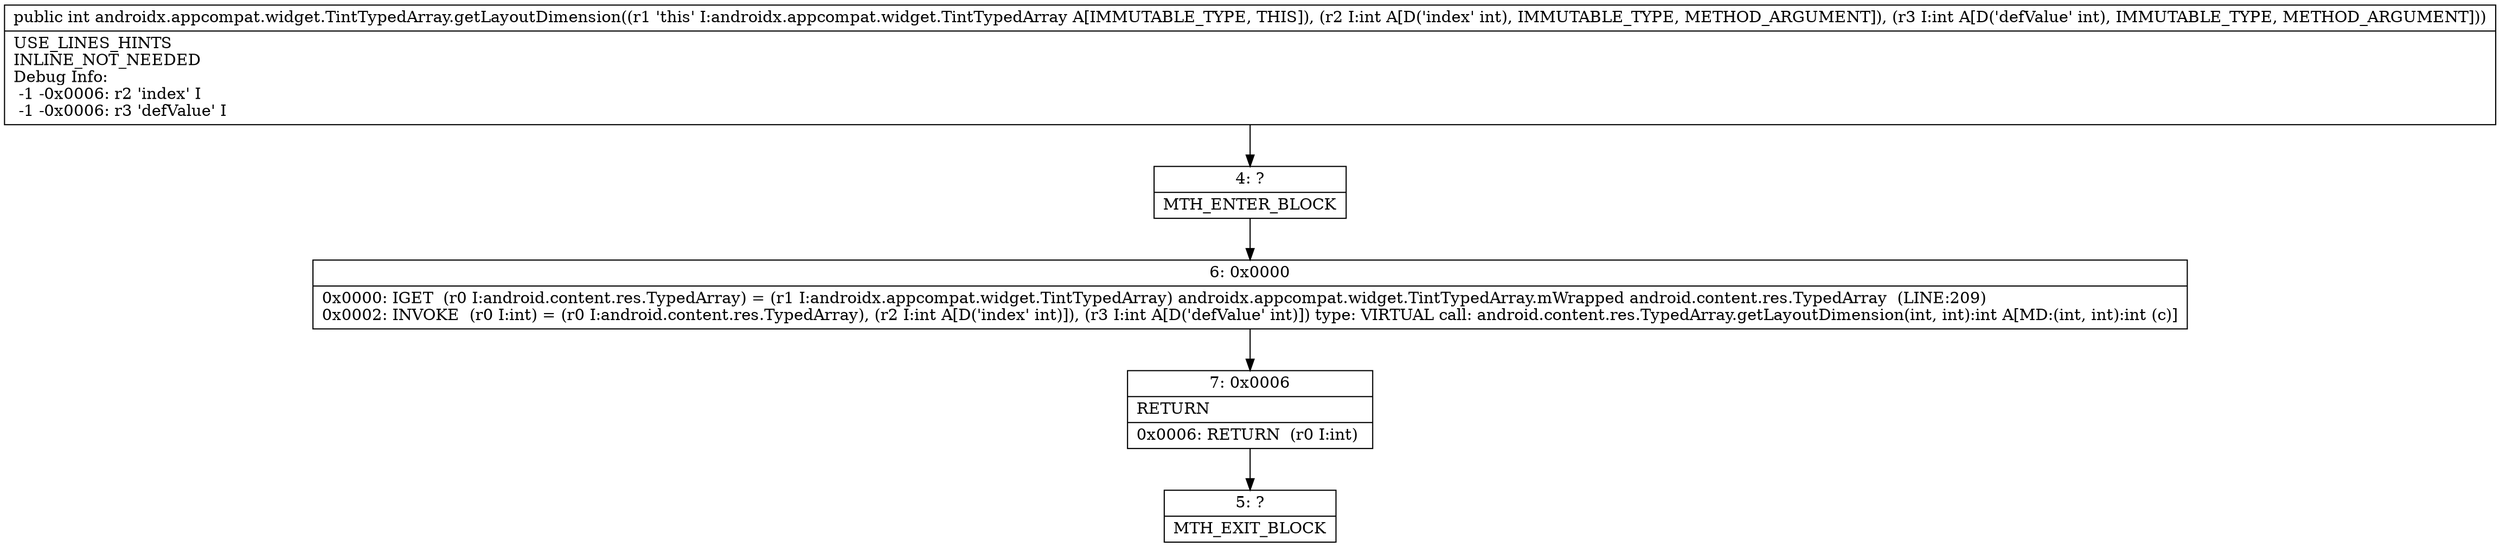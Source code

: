 digraph "CFG forandroidx.appcompat.widget.TintTypedArray.getLayoutDimension(II)I" {
Node_4 [shape=record,label="{4\:\ ?|MTH_ENTER_BLOCK\l}"];
Node_6 [shape=record,label="{6\:\ 0x0000|0x0000: IGET  (r0 I:android.content.res.TypedArray) = (r1 I:androidx.appcompat.widget.TintTypedArray) androidx.appcompat.widget.TintTypedArray.mWrapped android.content.res.TypedArray  (LINE:209)\l0x0002: INVOKE  (r0 I:int) = (r0 I:android.content.res.TypedArray), (r2 I:int A[D('index' int)]), (r3 I:int A[D('defValue' int)]) type: VIRTUAL call: android.content.res.TypedArray.getLayoutDimension(int, int):int A[MD:(int, int):int (c)]\l}"];
Node_7 [shape=record,label="{7\:\ 0x0006|RETURN\l|0x0006: RETURN  (r0 I:int) \l}"];
Node_5 [shape=record,label="{5\:\ ?|MTH_EXIT_BLOCK\l}"];
MethodNode[shape=record,label="{public int androidx.appcompat.widget.TintTypedArray.getLayoutDimension((r1 'this' I:androidx.appcompat.widget.TintTypedArray A[IMMUTABLE_TYPE, THIS]), (r2 I:int A[D('index' int), IMMUTABLE_TYPE, METHOD_ARGUMENT]), (r3 I:int A[D('defValue' int), IMMUTABLE_TYPE, METHOD_ARGUMENT]))  | USE_LINES_HINTS\lINLINE_NOT_NEEDED\lDebug Info:\l  \-1 \-0x0006: r2 'index' I\l  \-1 \-0x0006: r3 'defValue' I\l}"];
MethodNode -> Node_4;Node_4 -> Node_6;
Node_6 -> Node_7;
Node_7 -> Node_5;
}

